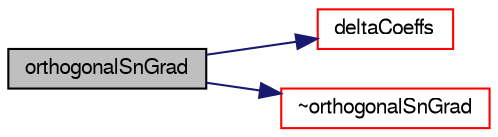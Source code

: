 digraph "orthogonalSnGrad"
{
  bgcolor="transparent";
  edge [fontname="FreeSans",fontsize="10",labelfontname="FreeSans",labelfontsize="10"];
  node [fontname="FreeSans",fontsize="10",shape=record];
  rankdir="LR";
  Node2 [label="orthogonalSnGrad",height=0.2,width=0.4,color="black", fillcolor="grey75", style="filled", fontcolor="black"];
  Node2 -> Node3 [color="midnightblue",fontsize="10",style="solid",fontname="FreeSans"];
  Node3 [label="deltaCoeffs",height=0.2,width=0.4,color="red",URL="$a22606.html#a667ebdf633f1e589149d9502f9b566b0",tooltip="Return the interpolation weighting factors for the given field. "];
  Node2 -> Node317 [color="midnightblue",fontsize="10",style="solid",fontname="FreeSans"];
  Node317 [label="~orthogonalSnGrad",height=0.2,width=0.4,color="red",URL="$a22606.html#a062fe10d4c15d1a86d9cba8362e4a938",tooltip="Destructor. "];
}
